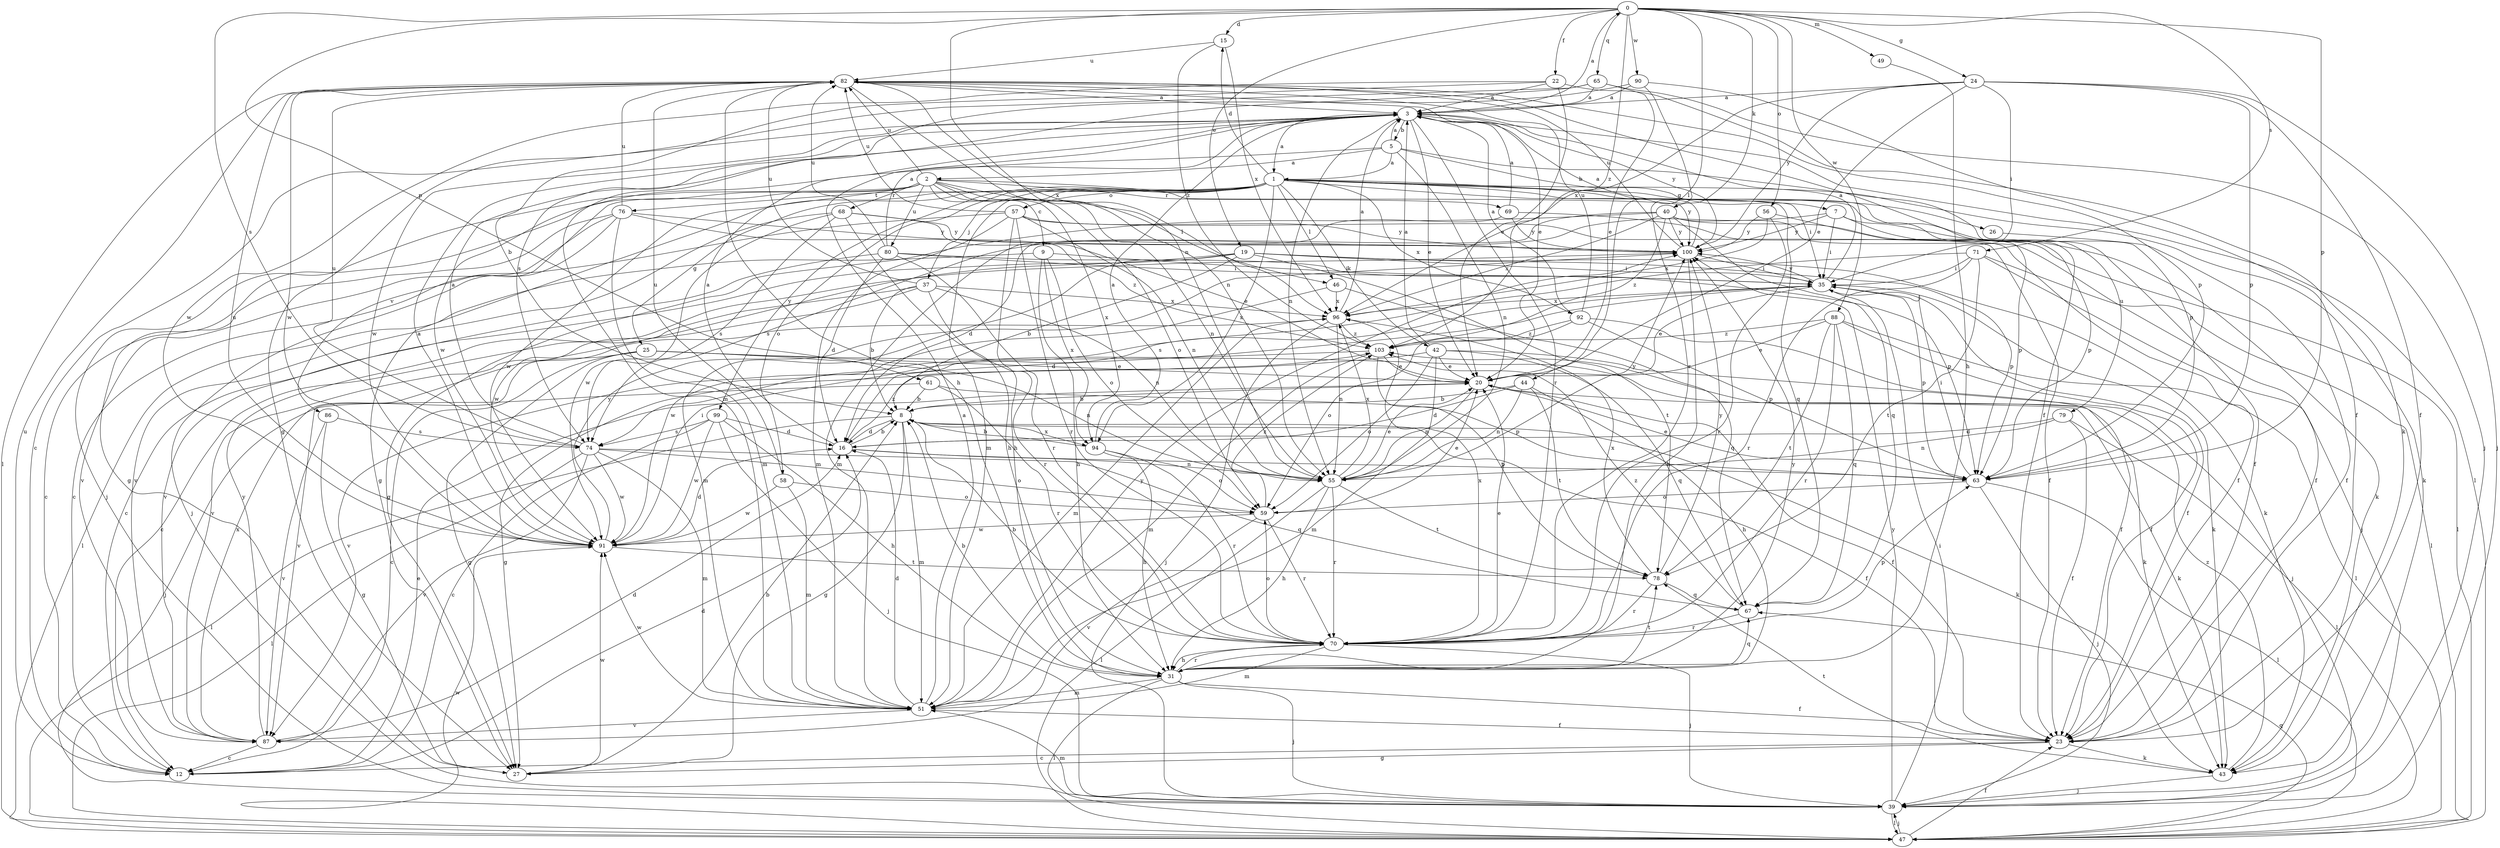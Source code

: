 strict digraph  {
0;
1;
2;
3;
5;
7;
8;
9;
12;
15;
16;
19;
20;
22;
23;
24;
25;
26;
27;
31;
35;
37;
39;
40;
42;
43;
44;
46;
47;
49;
51;
55;
56;
57;
58;
59;
61;
63;
65;
67;
68;
69;
70;
71;
74;
76;
78;
79;
80;
82;
86;
87;
88;
90;
91;
92;
94;
96;
99;
100;
103;
0 -> 15  [label=d];
0 -> 19  [label=e];
0 -> 22  [label=f];
0 -> 24  [label=g];
0 -> 40  [label=k];
0 -> 44  [label=l];
0 -> 49  [label=m];
0 -> 55  [label=n];
0 -> 56  [label=o];
0 -> 61  [label=p];
0 -> 63  [label=p];
0 -> 65  [label=q];
0 -> 71  [label=s];
0 -> 74  [label=s];
0 -> 88  [label=w];
0 -> 90  [label=w];
0 -> 103  [label=z];
1 -> 15  [label=d];
1 -> 23  [label=f];
1 -> 25  [label=g];
1 -> 26  [label=g];
1 -> 27  [label=g];
1 -> 35  [label=i];
1 -> 37  [label=j];
1 -> 42  [label=k];
1 -> 43  [label=k];
1 -> 46  [label=l];
1 -> 51  [label=m];
1 -> 57  [label=o];
1 -> 58  [label=o];
1 -> 67  [label=q];
1 -> 76  [label=t];
1 -> 79  [label=u];
1 -> 92  [label=x];
1 -> 94  [label=x];
1 -> 99  [label=y];
2 -> 9  [label=c];
2 -> 27  [label=g];
2 -> 39  [label=j];
2 -> 46  [label=l];
2 -> 55  [label=n];
2 -> 59  [label=o];
2 -> 68  [label=r];
2 -> 69  [label=r];
2 -> 80  [label=u];
2 -> 82  [label=u];
2 -> 86  [label=v];
2 -> 91  [label=w];
2 -> 94  [label=x];
2 -> 100  [label=y];
3 -> 0  [label=a];
3 -> 1  [label=a];
3 -> 5  [label=b];
3 -> 12  [label=c];
3 -> 20  [label=e];
3 -> 47  [label=l];
3 -> 55  [label=n];
3 -> 70  [label=r];
3 -> 91  [label=w];
3 -> 100  [label=y];
5 -> 1  [label=a];
5 -> 2  [label=a];
5 -> 3  [label=a];
5 -> 7  [label=b];
5 -> 55  [label=n];
5 -> 63  [label=p];
5 -> 91  [label=w];
7 -> 35  [label=i];
7 -> 43  [label=k];
7 -> 63  [label=p];
7 -> 74  [label=s];
7 -> 100  [label=y];
8 -> 16  [label=d];
8 -> 23  [label=f];
8 -> 27  [label=g];
8 -> 43  [label=k];
8 -> 47  [label=l];
8 -> 51  [label=m];
8 -> 94  [label=x];
9 -> 31  [label=h];
9 -> 35  [label=i];
9 -> 47  [label=l];
9 -> 59  [label=o];
9 -> 94  [label=x];
12 -> 16  [label=d];
12 -> 20  [label=e];
12 -> 82  [label=u];
15 -> 82  [label=u];
15 -> 96  [label=x];
15 -> 103  [label=z];
16 -> 3  [label=a];
16 -> 8  [label=b];
16 -> 55  [label=n];
16 -> 63  [label=p];
16 -> 103  [label=z];
19 -> 8  [label=b];
19 -> 12  [label=c];
19 -> 35  [label=i];
19 -> 43  [label=k];
19 -> 51  [label=m];
19 -> 63  [label=p];
19 -> 78  [label=t];
19 -> 91  [label=w];
20 -> 8  [label=b];
20 -> 23  [label=f];
20 -> 43  [label=k];
20 -> 55  [label=n];
22 -> 3  [label=a];
22 -> 8  [label=b];
22 -> 20  [label=e];
22 -> 43  [label=k];
22 -> 91  [label=w];
23 -> 12  [label=c];
23 -> 27  [label=g];
23 -> 43  [label=k];
24 -> 3  [label=a];
24 -> 20  [label=e];
24 -> 23  [label=f];
24 -> 35  [label=i];
24 -> 39  [label=j];
24 -> 63  [label=p];
24 -> 96  [label=x];
24 -> 100  [label=y];
25 -> 12  [label=c];
25 -> 20  [label=e];
25 -> 27  [label=g];
25 -> 43  [label=k];
25 -> 55  [label=n];
25 -> 87  [label=v];
26 -> 23  [label=f];
27 -> 8  [label=b];
27 -> 91  [label=w];
31 -> 8  [label=b];
31 -> 23  [label=f];
31 -> 39  [label=j];
31 -> 47  [label=l];
31 -> 51  [label=m];
31 -> 67  [label=q];
31 -> 70  [label=r];
31 -> 78  [label=t];
31 -> 100  [label=y];
35 -> 3  [label=a];
35 -> 16  [label=d];
35 -> 20  [label=e];
35 -> 23  [label=f];
35 -> 43  [label=k];
35 -> 63  [label=p];
35 -> 96  [label=x];
35 -> 100  [label=y];
37 -> 8  [label=b];
37 -> 12  [label=c];
37 -> 55  [label=n];
37 -> 70  [label=r];
37 -> 82  [label=u];
37 -> 87  [label=v];
37 -> 96  [label=x];
39 -> 35  [label=i];
39 -> 47  [label=l];
39 -> 51  [label=m];
39 -> 100  [label=y];
40 -> 16  [label=d];
40 -> 23  [label=f];
40 -> 27  [label=g];
40 -> 47  [label=l];
40 -> 67  [label=q];
40 -> 96  [label=x];
40 -> 100  [label=y];
40 -> 103  [label=z];
42 -> 3  [label=a];
42 -> 20  [label=e];
42 -> 27  [label=g];
42 -> 39  [label=j];
42 -> 51  [label=m];
42 -> 59  [label=o];
42 -> 67  [label=q];
43 -> 39  [label=j];
43 -> 78  [label=t];
43 -> 103  [label=z];
44 -> 8  [label=b];
44 -> 16  [label=d];
44 -> 31  [label=h];
44 -> 55  [label=n];
44 -> 78  [label=t];
46 -> 67  [label=q];
46 -> 91  [label=w];
46 -> 96  [label=x];
47 -> 23  [label=f];
47 -> 39  [label=j];
47 -> 67  [label=q];
47 -> 91  [label=w];
49 -> 31  [label=h];
51 -> 3  [label=a];
51 -> 16  [label=d];
51 -> 23  [label=f];
51 -> 87  [label=v];
51 -> 91  [label=w];
51 -> 100  [label=y];
55 -> 20  [label=e];
55 -> 31  [label=h];
55 -> 47  [label=l];
55 -> 70  [label=r];
55 -> 78  [label=t];
55 -> 96  [label=x];
55 -> 100  [label=y];
56 -> 63  [label=p];
56 -> 70  [label=r];
56 -> 96  [label=x];
56 -> 100  [label=y];
57 -> 12  [label=c];
57 -> 23  [label=f];
57 -> 31  [label=h];
57 -> 51  [label=m];
57 -> 55  [label=n];
57 -> 70  [label=r];
57 -> 82  [label=u];
57 -> 100  [label=y];
58 -> 51  [label=m];
58 -> 59  [label=o];
58 -> 82  [label=u];
58 -> 91  [label=w];
59 -> 20  [label=e];
59 -> 70  [label=r];
59 -> 87  [label=v];
59 -> 91  [label=w];
59 -> 103  [label=z];
61 -> 8  [label=b];
61 -> 39  [label=j];
61 -> 63  [label=p];
61 -> 70  [label=r];
63 -> 20  [label=e];
63 -> 35  [label=i];
63 -> 39  [label=j];
63 -> 47  [label=l];
63 -> 59  [label=o];
65 -> 3  [label=a];
65 -> 20  [label=e];
65 -> 27  [label=g];
65 -> 39  [label=j];
65 -> 51  [label=m];
67 -> 70  [label=r];
67 -> 103  [label=z];
68 -> 20  [label=e];
68 -> 31  [label=h];
68 -> 74  [label=s];
68 -> 87  [label=v];
68 -> 91  [label=w];
68 -> 100  [label=y];
69 -> 3  [label=a];
69 -> 23  [label=f];
69 -> 51  [label=m];
69 -> 100  [label=y];
70 -> 8  [label=b];
70 -> 20  [label=e];
70 -> 31  [label=h];
70 -> 39  [label=j];
70 -> 51  [label=m];
70 -> 59  [label=o];
70 -> 63  [label=p];
70 -> 96  [label=x];
71 -> 35  [label=i];
71 -> 39  [label=j];
71 -> 47  [label=l];
71 -> 70  [label=r];
71 -> 74  [label=s];
71 -> 78  [label=t];
74 -> 3  [label=a];
74 -> 47  [label=l];
74 -> 51  [label=m];
74 -> 59  [label=o];
74 -> 67  [label=q];
74 -> 82  [label=u];
74 -> 87  [label=v];
74 -> 91  [label=w];
76 -> 12  [label=c];
76 -> 39  [label=j];
76 -> 51  [label=m];
76 -> 82  [label=u];
76 -> 87  [label=v];
76 -> 100  [label=y];
76 -> 103  [label=z];
78 -> 67  [label=q];
78 -> 70  [label=r];
78 -> 96  [label=x];
78 -> 100  [label=y];
79 -> 16  [label=d];
79 -> 23  [label=f];
79 -> 47  [label=l];
79 -> 55  [label=n];
80 -> 3  [label=a];
80 -> 16  [label=d];
80 -> 35  [label=i];
80 -> 63  [label=p];
80 -> 70  [label=r];
80 -> 82  [label=u];
80 -> 87  [label=v];
82 -> 3  [label=a];
82 -> 20  [label=e];
82 -> 23  [label=f];
82 -> 31  [label=h];
82 -> 47  [label=l];
82 -> 55  [label=n];
82 -> 63  [label=p];
82 -> 91  [label=w];
82 -> 96  [label=x];
86 -> 27  [label=g];
86 -> 74  [label=s];
86 -> 87  [label=v];
87 -> 12  [label=c];
87 -> 16  [label=d];
87 -> 96  [label=x];
87 -> 100  [label=y];
88 -> 20  [label=e];
88 -> 23  [label=f];
88 -> 47  [label=l];
88 -> 67  [label=q];
88 -> 70  [label=r];
88 -> 78  [label=t];
88 -> 103  [label=z];
90 -> 3  [label=a];
90 -> 23  [label=f];
90 -> 70  [label=r];
90 -> 74  [label=s];
91 -> 3  [label=a];
91 -> 16  [label=d];
91 -> 35  [label=i];
91 -> 78  [label=t];
91 -> 82  [label=u];
91 -> 100  [label=y];
92 -> 3  [label=a];
92 -> 23  [label=f];
92 -> 59  [label=o];
92 -> 63  [label=p];
92 -> 82  [label=u];
92 -> 103  [label=z];
94 -> 3  [label=a];
94 -> 8  [label=b];
94 -> 31  [label=h];
94 -> 59  [label=o];
94 -> 70  [label=r];
96 -> 3  [label=a];
96 -> 39  [label=j];
96 -> 51  [label=m];
96 -> 55  [label=n];
96 -> 103  [label=z];
99 -> 12  [label=c];
99 -> 16  [label=d];
99 -> 31  [label=h];
99 -> 39  [label=j];
99 -> 74  [label=s];
99 -> 91  [label=w];
100 -> 3  [label=a];
100 -> 31  [label=h];
100 -> 35  [label=i];
100 -> 82  [label=u];
103 -> 20  [label=e];
103 -> 51  [label=m];
103 -> 78  [label=t];
103 -> 87  [label=v];
}
